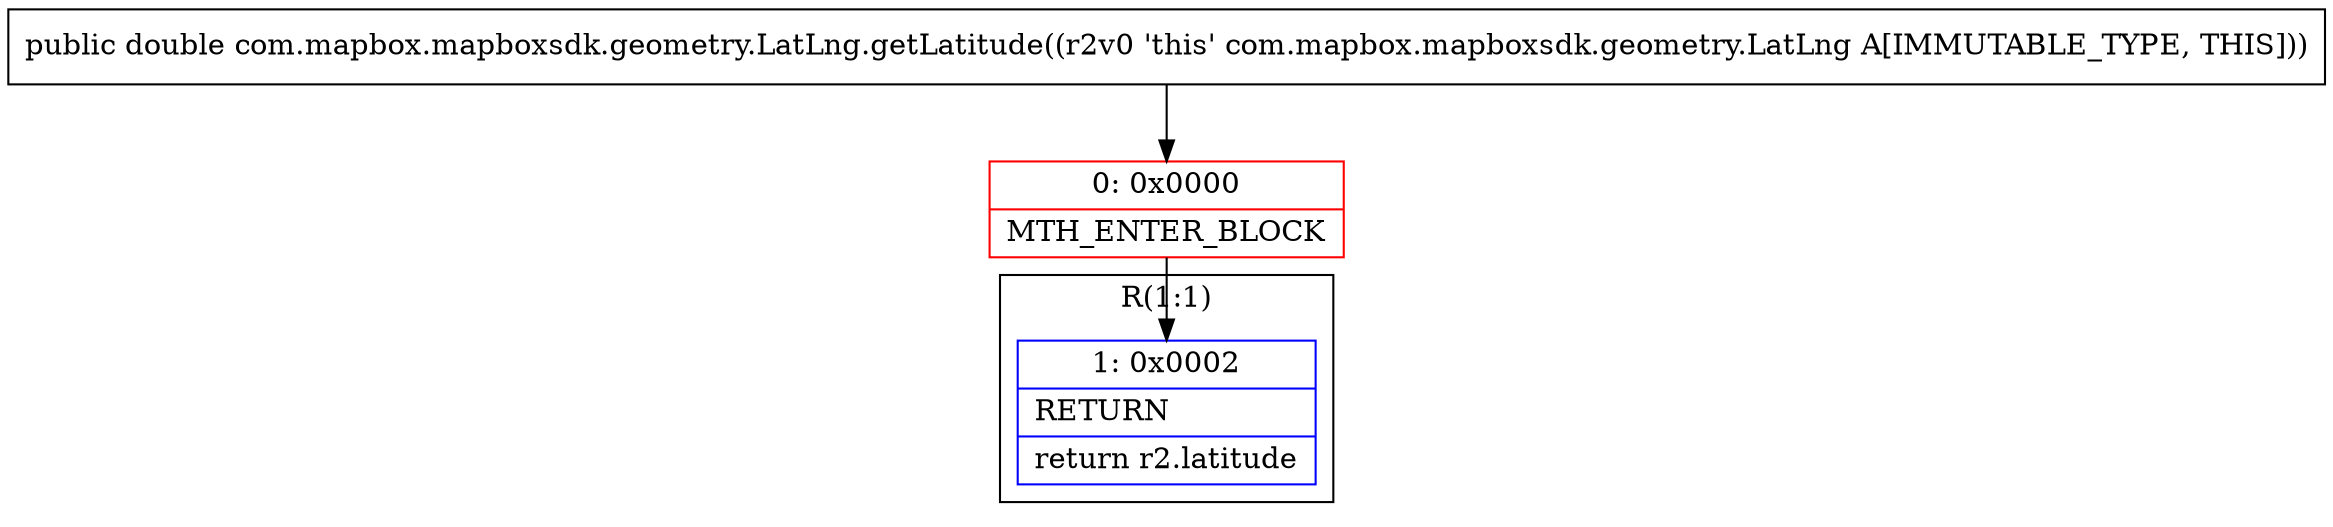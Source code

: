 digraph "CFG forcom.mapbox.mapboxsdk.geometry.LatLng.getLatitude()D" {
subgraph cluster_Region_1582473297 {
label = "R(1:1)";
node [shape=record,color=blue];
Node_1 [shape=record,label="{1\:\ 0x0002|RETURN\l|return r2.latitude\l}"];
}
Node_0 [shape=record,color=red,label="{0\:\ 0x0000|MTH_ENTER_BLOCK\l}"];
MethodNode[shape=record,label="{public double com.mapbox.mapboxsdk.geometry.LatLng.getLatitude((r2v0 'this' com.mapbox.mapboxsdk.geometry.LatLng A[IMMUTABLE_TYPE, THIS])) }"];
MethodNode -> Node_0;
Node_0 -> Node_1;
}

